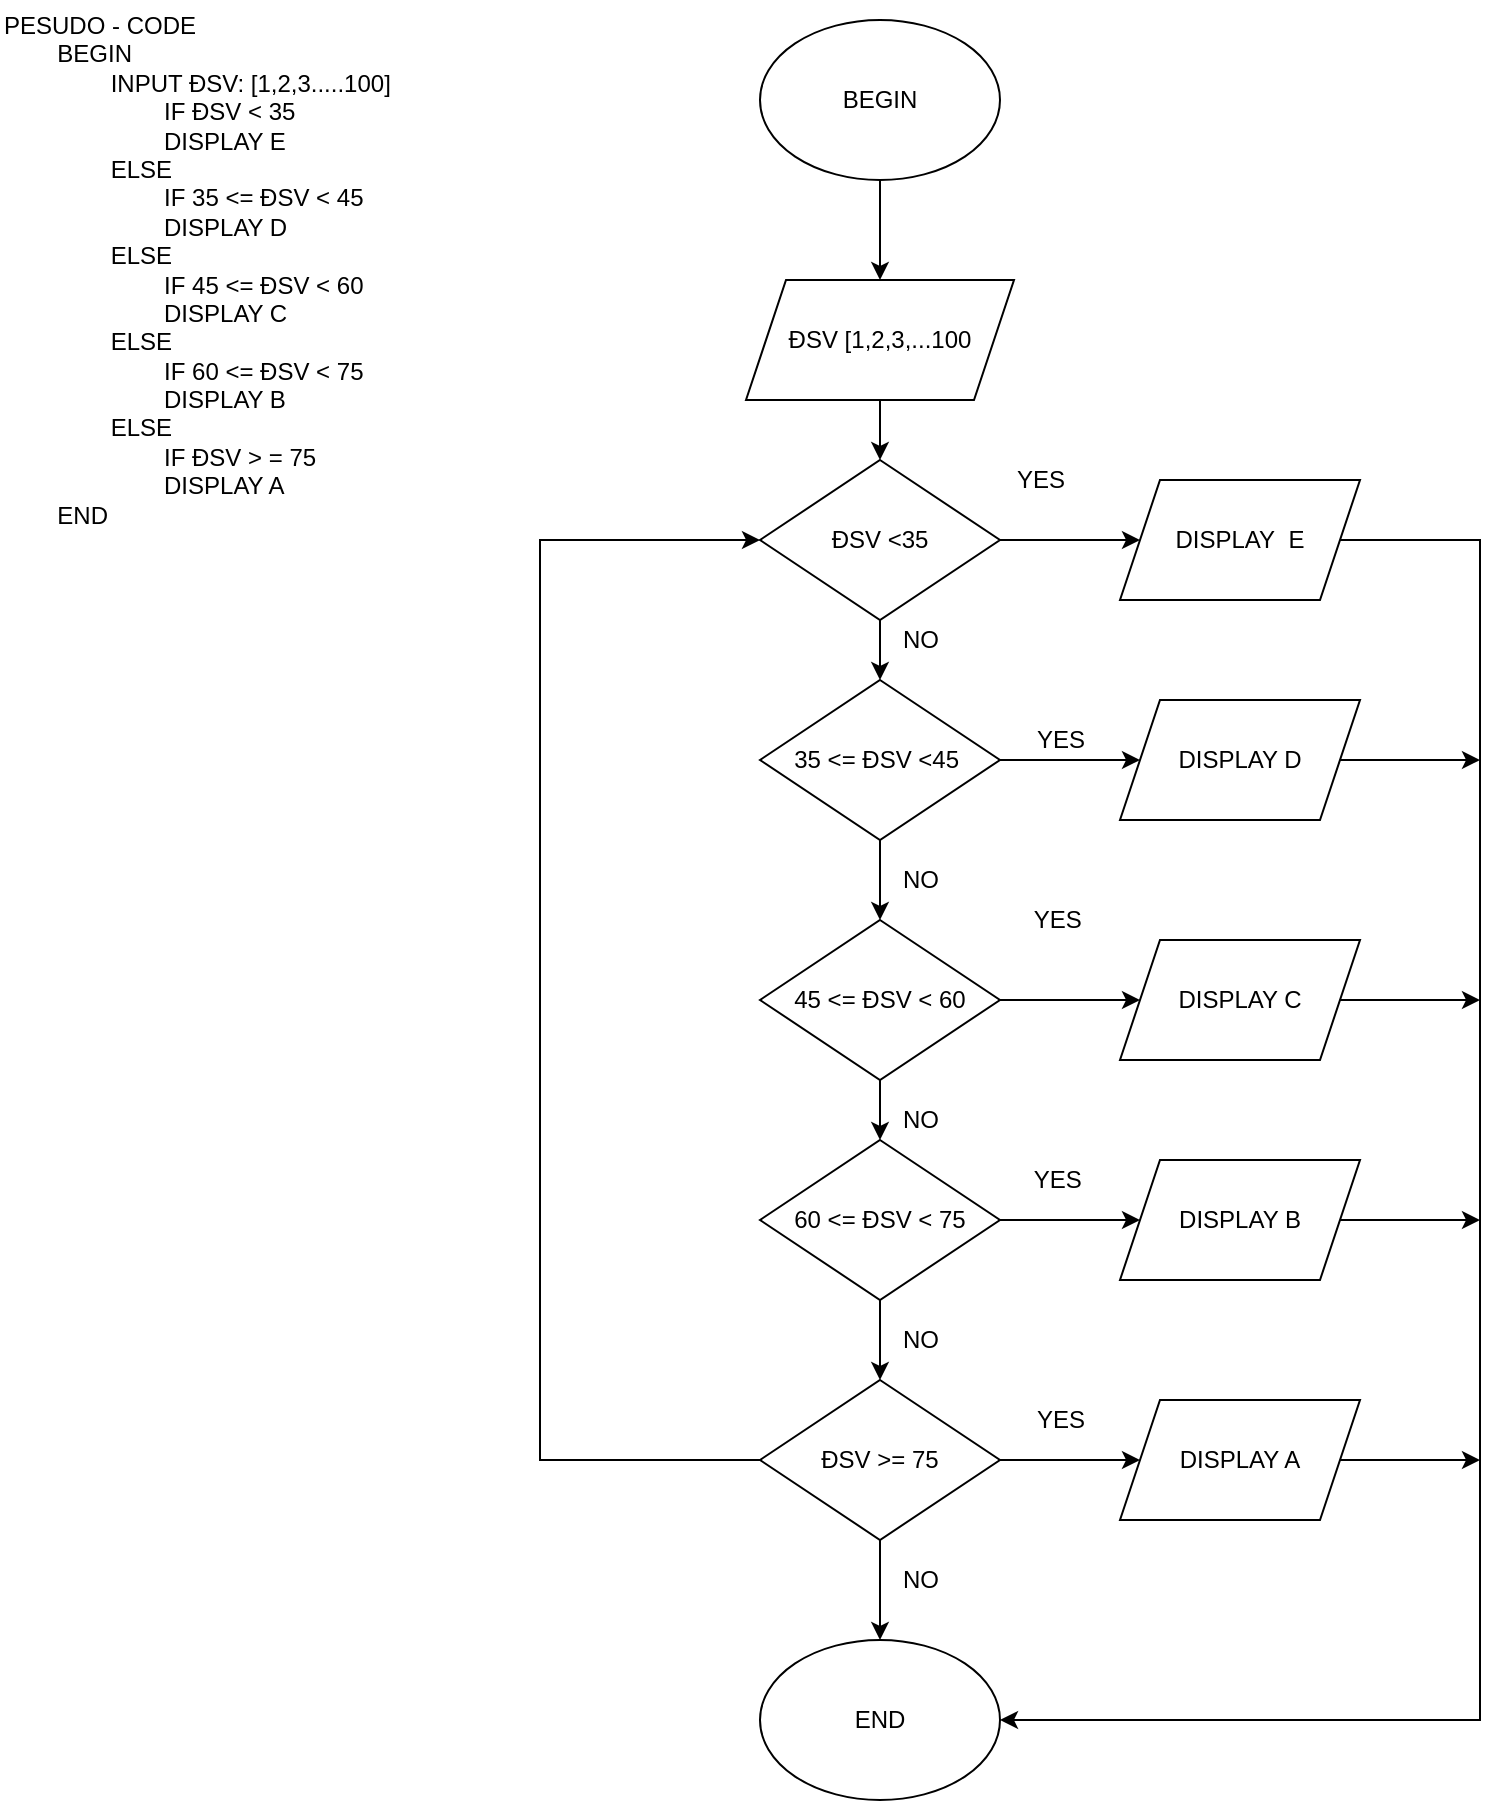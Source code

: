 <mxfile version="20.8.16" type="google"><diagram name="Page-1" id="6vdimf-G9pkdHaQcQzyS"><mxGraphModel grid="1" page="1" gridSize="10" guides="1" tooltips="1" connect="1" arrows="1" fold="1" pageScale="1" pageWidth="827" pageHeight="1169" math="0" shadow="0"><root><mxCell id="0"/><mxCell id="1" parent="0"/><mxCell id="XJmxu1umYjSvlaL0M9Pw-24" style="edgeStyle=orthogonalEdgeStyle;rounded=0;orthogonalLoop=1;jettySize=auto;html=1;entryX=0.5;entryY=0;entryDx=0;entryDy=0;" edge="1" parent="1" source="XJmxu1umYjSvlaL0M9Pw-1" target="XJmxu1umYjSvlaL0M9Pw-2"><mxGeometry relative="1" as="geometry"/></mxCell><mxCell id="XJmxu1umYjSvlaL0M9Pw-1" value="BEGIN" style="ellipse;whiteSpace=wrap;html=1;" vertex="1" parent="1"><mxGeometry x="400" y="30" width="120" height="80" as="geometry"/></mxCell><mxCell id="XJmxu1umYjSvlaL0M9Pw-17" style="edgeStyle=orthogonalEdgeStyle;rounded=0;orthogonalLoop=1;jettySize=auto;html=1;entryX=0.5;entryY=0;entryDx=0;entryDy=0;" edge="1" parent="1" source="XJmxu1umYjSvlaL0M9Pw-2" target="XJmxu1umYjSvlaL0M9Pw-3"><mxGeometry relative="1" as="geometry"/></mxCell><mxCell id="XJmxu1umYjSvlaL0M9Pw-2" value="ĐSV [1,2,3,...100" style="shape=parallelogram;perimeter=parallelogramPerimeter;whiteSpace=wrap;html=1;fixedSize=1;" vertex="1" parent="1"><mxGeometry x="393" y="160" width="134" height="60" as="geometry"/></mxCell><mxCell id="XJmxu1umYjSvlaL0M9Pw-18" style="edgeStyle=orthogonalEdgeStyle;rounded=0;orthogonalLoop=1;jettySize=auto;html=1;entryX=0.5;entryY=0;entryDx=0;entryDy=0;" edge="1" parent="1" source="XJmxu1umYjSvlaL0M9Pw-3" target="XJmxu1umYjSvlaL0M9Pw-4"><mxGeometry relative="1" as="geometry"/></mxCell><mxCell id="XJmxu1umYjSvlaL0M9Pw-27" style="edgeStyle=orthogonalEdgeStyle;rounded=0;orthogonalLoop=1;jettySize=auto;html=1;entryX=0;entryY=0.5;entryDx=0;entryDy=0;" edge="1" parent="1" source="XJmxu1umYjSvlaL0M9Pw-3" target="XJmxu1umYjSvlaL0M9Pw-9"><mxGeometry relative="1" as="geometry"/></mxCell><mxCell id="XJmxu1umYjSvlaL0M9Pw-3" value="ĐSV &amp;lt;35" style="rhombus;whiteSpace=wrap;html=1;" vertex="1" parent="1"><mxGeometry x="400" y="250" width="120" height="80" as="geometry"/></mxCell><mxCell id="XJmxu1umYjSvlaL0M9Pw-19" style="edgeStyle=orthogonalEdgeStyle;rounded=0;orthogonalLoop=1;jettySize=auto;html=1;entryX=0.5;entryY=0;entryDx=0;entryDy=0;" edge="1" parent="1" source="XJmxu1umYjSvlaL0M9Pw-4" target="XJmxu1umYjSvlaL0M9Pw-5"><mxGeometry relative="1" as="geometry"/></mxCell><mxCell id="XJmxu1umYjSvlaL0M9Pw-30" style="edgeStyle=orthogonalEdgeStyle;rounded=0;orthogonalLoop=1;jettySize=auto;html=1;entryX=0;entryY=0.5;entryDx=0;entryDy=0;" edge="1" parent="1" source="XJmxu1umYjSvlaL0M9Pw-4" target="XJmxu1umYjSvlaL0M9Pw-10"><mxGeometry relative="1" as="geometry"/></mxCell><mxCell id="XJmxu1umYjSvlaL0M9Pw-4" value="35 &amp;lt;= ĐSV &amp;lt;45&amp;nbsp;" style="rhombus;whiteSpace=wrap;html=1;" vertex="1" parent="1"><mxGeometry x="400" y="360" width="120" height="80" as="geometry"/></mxCell><mxCell id="XJmxu1umYjSvlaL0M9Pw-20" style="edgeStyle=orthogonalEdgeStyle;rounded=0;orthogonalLoop=1;jettySize=auto;html=1;entryX=0.5;entryY=0;entryDx=0;entryDy=0;" edge="1" parent="1" source="XJmxu1umYjSvlaL0M9Pw-5" target="XJmxu1umYjSvlaL0M9Pw-6"><mxGeometry relative="1" as="geometry"/></mxCell><mxCell id="XJmxu1umYjSvlaL0M9Pw-33" style="edgeStyle=orthogonalEdgeStyle;rounded=0;orthogonalLoop=1;jettySize=auto;html=1;" edge="1" parent="1" source="XJmxu1umYjSvlaL0M9Pw-5" target="XJmxu1umYjSvlaL0M9Pw-11"><mxGeometry relative="1" as="geometry"/></mxCell><mxCell id="XJmxu1umYjSvlaL0M9Pw-5" value="45 &amp;lt;= ĐSV &amp;lt; 60" style="rhombus;whiteSpace=wrap;html=1;" vertex="1" parent="1"><mxGeometry x="400" y="480" width="120" height="80" as="geometry"/></mxCell><mxCell id="XJmxu1umYjSvlaL0M9Pw-21" style="edgeStyle=orthogonalEdgeStyle;rounded=0;orthogonalLoop=1;jettySize=auto;html=1;entryX=0.5;entryY=0;entryDx=0;entryDy=0;" edge="1" parent="1" source="XJmxu1umYjSvlaL0M9Pw-6" target="XJmxu1umYjSvlaL0M9Pw-7"><mxGeometry relative="1" as="geometry"/></mxCell><mxCell id="XJmxu1umYjSvlaL0M9Pw-36" style="edgeStyle=orthogonalEdgeStyle;rounded=0;orthogonalLoop=1;jettySize=auto;html=1;entryX=0;entryY=0.5;entryDx=0;entryDy=0;" edge="1" parent="1" source="XJmxu1umYjSvlaL0M9Pw-6" target="XJmxu1umYjSvlaL0M9Pw-12"><mxGeometry relative="1" as="geometry"/></mxCell><mxCell id="XJmxu1umYjSvlaL0M9Pw-6" value="60 &amp;lt;= ĐSV &amp;lt; 75" style="rhombus;whiteSpace=wrap;html=1;" vertex="1" parent="1"><mxGeometry x="400" y="590" width="120" height="80" as="geometry"/></mxCell><mxCell id="XJmxu1umYjSvlaL0M9Pw-23" style="edgeStyle=orthogonalEdgeStyle;rounded=0;orthogonalLoop=1;jettySize=auto;html=1;entryX=0.5;entryY=0;entryDx=0;entryDy=0;" edge="1" parent="1" source="XJmxu1umYjSvlaL0M9Pw-7" target="XJmxu1umYjSvlaL0M9Pw-8"><mxGeometry relative="1" as="geometry"/></mxCell><mxCell id="XJmxu1umYjSvlaL0M9Pw-26" style="edgeStyle=orthogonalEdgeStyle;rounded=0;orthogonalLoop=1;jettySize=auto;html=1;entryX=0;entryY=0.5;entryDx=0;entryDy=0;" edge="1" parent="1" source="XJmxu1umYjSvlaL0M9Pw-7" target="XJmxu1umYjSvlaL0M9Pw-3"><mxGeometry relative="1" as="geometry"><Array as="points"><mxPoint x="290" y="750"/><mxPoint x="290" y="290"/></Array></mxGeometry></mxCell><mxCell id="XJmxu1umYjSvlaL0M9Pw-39" style="edgeStyle=orthogonalEdgeStyle;rounded=0;orthogonalLoop=1;jettySize=auto;html=1;entryX=0;entryY=0.5;entryDx=0;entryDy=0;" edge="1" parent="1" source="XJmxu1umYjSvlaL0M9Pw-7" target="XJmxu1umYjSvlaL0M9Pw-13"><mxGeometry relative="1" as="geometry"/></mxCell><mxCell id="XJmxu1umYjSvlaL0M9Pw-7" value="ĐSV &amp;gt;= 75" style="rhombus;whiteSpace=wrap;html=1;" vertex="1" parent="1"><mxGeometry x="400" y="710" width="120" height="80" as="geometry"/></mxCell><mxCell id="XJmxu1umYjSvlaL0M9Pw-8" value="END&lt;br&gt;" style="ellipse;whiteSpace=wrap;html=1;" vertex="1" parent="1"><mxGeometry x="400" y="840" width="120" height="80" as="geometry"/></mxCell><mxCell id="XJmxu1umYjSvlaL0M9Pw-42" style="edgeStyle=orthogonalEdgeStyle;rounded=0;orthogonalLoop=1;jettySize=auto;html=1;entryX=1;entryY=0.5;entryDx=0;entryDy=0;" edge="1" parent="1" source="XJmxu1umYjSvlaL0M9Pw-9" target="XJmxu1umYjSvlaL0M9Pw-8"><mxGeometry relative="1" as="geometry"><Array as="points"><mxPoint x="760" y="290"/><mxPoint x="760" y="880"/></Array></mxGeometry></mxCell><mxCell id="XJmxu1umYjSvlaL0M9Pw-9" value="DISPLAY&amp;nbsp; E" style="shape=parallelogram;perimeter=parallelogramPerimeter;whiteSpace=wrap;html=1;fixedSize=1;" vertex="1" parent="1"><mxGeometry x="580" y="260" width="120" height="60" as="geometry"/></mxCell><mxCell id="XJmxu1umYjSvlaL0M9Pw-43" style="edgeStyle=orthogonalEdgeStyle;rounded=0;orthogonalLoop=1;jettySize=auto;html=1;" edge="1" parent="1" source="XJmxu1umYjSvlaL0M9Pw-10"><mxGeometry relative="1" as="geometry"><mxPoint x="760" y="400" as="targetPoint"/></mxGeometry></mxCell><mxCell id="XJmxu1umYjSvlaL0M9Pw-10" value="DISPLAY D" style="shape=parallelogram;perimeter=parallelogramPerimeter;whiteSpace=wrap;html=1;fixedSize=1;" vertex="1" parent="1"><mxGeometry x="580" y="370" width="120" height="60" as="geometry"/></mxCell><mxCell id="XJmxu1umYjSvlaL0M9Pw-44" style="edgeStyle=orthogonalEdgeStyle;rounded=0;orthogonalLoop=1;jettySize=auto;html=1;" edge="1" parent="1" source="XJmxu1umYjSvlaL0M9Pw-11"><mxGeometry relative="1" as="geometry"><mxPoint x="760" y="520" as="targetPoint"/></mxGeometry></mxCell><mxCell id="XJmxu1umYjSvlaL0M9Pw-11" value="DISPLAY C" style="shape=parallelogram;perimeter=parallelogramPerimeter;whiteSpace=wrap;html=1;fixedSize=1;" vertex="1" parent="1"><mxGeometry x="580" y="490" width="120" height="60" as="geometry"/></mxCell><mxCell id="XJmxu1umYjSvlaL0M9Pw-45" style="edgeStyle=orthogonalEdgeStyle;rounded=0;orthogonalLoop=1;jettySize=auto;html=1;" edge="1" parent="1" source="XJmxu1umYjSvlaL0M9Pw-12"><mxGeometry relative="1" as="geometry"><mxPoint x="760" y="630" as="targetPoint"/></mxGeometry></mxCell><mxCell id="XJmxu1umYjSvlaL0M9Pw-12" value="DISPLAY B" style="shape=parallelogram;perimeter=parallelogramPerimeter;whiteSpace=wrap;html=1;fixedSize=1;" vertex="1" parent="1"><mxGeometry x="580" y="600" width="120" height="60" as="geometry"/></mxCell><mxCell id="XJmxu1umYjSvlaL0M9Pw-46" style="edgeStyle=orthogonalEdgeStyle;rounded=0;orthogonalLoop=1;jettySize=auto;html=1;" edge="1" parent="1" source="XJmxu1umYjSvlaL0M9Pw-13"><mxGeometry relative="1" as="geometry"><mxPoint x="760" y="750" as="targetPoint"/></mxGeometry></mxCell><mxCell id="XJmxu1umYjSvlaL0M9Pw-13" value="DISPLAY A" style="shape=parallelogram;perimeter=parallelogramPerimeter;whiteSpace=wrap;html=1;fixedSize=1;" vertex="1" parent="1"><mxGeometry x="580" y="720" width="120" height="60" as="geometry"/></mxCell><mxCell id="XJmxu1umYjSvlaL0M9Pw-28" value="YES" style="text;html=1;align=center;verticalAlign=middle;resizable=0;points=[];autosize=1;strokeColor=none;fillColor=none;" vertex="1" parent="1"><mxGeometry x="515" y="245" width="50" height="30" as="geometry"/></mxCell><mxCell id="XJmxu1umYjSvlaL0M9Pw-29" value="NO" style="text;html=1;align=center;verticalAlign=middle;resizable=0;points=[];autosize=1;strokeColor=none;fillColor=none;" vertex="1" parent="1"><mxGeometry x="460" y="325" width="40" height="30" as="geometry"/></mxCell><mxCell id="XJmxu1umYjSvlaL0M9Pw-31" value="YES" style="text;html=1;align=center;verticalAlign=middle;resizable=0;points=[];autosize=1;strokeColor=none;fillColor=none;" vertex="1" parent="1"><mxGeometry x="525" y="375" width="50" height="30" as="geometry"/></mxCell><mxCell id="XJmxu1umYjSvlaL0M9Pw-32" value="NO" style="text;html=1;align=center;verticalAlign=middle;resizable=0;points=[];autosize=1;strokeColor=none;fillColor=none;" vertex="1" parent="1"><mxGeometry x="460" y="445" width="40" height="30" as="geometry"/></mxCell><mxCell id="XJmxu1umYjSvlaL0M9Pw-34" value="YES&amp;nbsp;" style="text;html=1;align=center;verticalAlign=middle;resizable=0;points=[];autosize=1;strokeColor=none;fillColor=none;" vertex="1" parent="1"><mxGeometry x="525" y="465" width="50" height="30" as="geometry"/></mxCell><mxCell id="XJmxu1umYjSvlaL0M9Pw-35" value="NO" style="text;html=1;align=center;verticalAlign=middle;resizable=0;points=[];autosize=1;strokeColor=none;fillColor=none;" vertex="1" parent="1"><mxGeometry x="460" y="565" width="40" height="30" as="geometry"/></mxCell><mxCell id="XJmxu1umYjSvlaL0M9Pw-37" value="YES&amp;nbsp;" style="text;html=1;align=center;verticalAlign=middle;resizable=0;points=[];autosize=1;strokeColor=none;fillColor=none;" vertex="1" parent="1"><mxGeometry x="525" y="595" width="50" height="30" as="geometry"/></mxCell><mxCell id="XJmxu1umYjSvlaL0M9Pw-38" value="NO" style="text;html=1;align=center;verticalAlign=middle;resizable=0;points=[];autosize=1;strokeColor=none;fillColor=none;" vertex="1" parent="1"><mxGeometry x="460" y="675" width="40" height="30" as="geometry"/></mxCell><mxCell id="XJmxu1umYjSvlaL0M9Pw-40" value="YES" style="text;html=1;align=center;verticalAlign=middle;resizable=0;points=[];autosize=1;strokeColor=none;fillColor=none;" vertex="1" parent="1"><mxGeometry x="525" y="715" width="50" height="30" as="geometry"/></mxCell><mxCell id="XJmxu1umYjSvlaL0M9Pw-41" value="NO" style="text;html=1;align=center;verticalAlign=middle;resizable=0;points=[];autosize=1;strokeColor=none;fillColor=none;" vertex="1" parent="1"><mxGeometry x="460" y="795" width="40" height="30" as="geometry"/></mxCell><mxCell id="XJmxu1umYjSvlaL0M9Pw-47" value="PESUDO - CODE&lt;br&gt;&lt;span style=&quot;white-space: pre;&quot;&gt;&#9;&lt;/span&gt;BEGIN&lt;br&gt;&lt;span style=&quot;white-space: pre;&quot;&gt;&#9;&lt;span style=&quot;white-space: pre;&quot;&gt;&#9;&lt;/span&gt;&lt;/span&gt;INPUT ĐSV: [1,2,3.....100]&lt;br&gt;&lt;span style=&quot;white-space: pre;&quot;&gt;&#9;&lt;/span&gt;&lt;span style=&quot;white-space: pre;&quot;&gt;&#9;&lt;span style=&quot;white-space: pre;&quot;&gt;&#9;&lt;/span&gt;&lt;/span&gt;IF ĐSV &amp;lt; 35&lt;br&gt;&lt;span style=&quot;white-space: pre;&quot;&gt;&#9;&lt;/span&gt;&lt;span style=&quot;white-space: pre;&quot;&gt;&#9;&lt;/span&gt;&lt;span style=&quot;white-space: pre;&quot;&gt;&#9;&lt;/span&gt;DISPLAY E&lt;br&gt;&lt;span style=&quot;white-space: pre;&quot;&gt;&#9;&lt;span style=&quot;white-space: pre;&quot;&gt;&#9;&lt;/span&gt;&lt;/span&gt;ELSE&lt;br&gt;&lt;span style=&quot;white-space: pre;&quot;&gt;&#9;&lt;span style=&quot;white-space: pre;&quot;&gt;&#9;&lt;span style=&quot;white-space: pre;&quot;&gt;&#9;&lt;/span&gt;&lt;/span&gt;&lt;/span&gt;IF 35 &amp;lt;= ĐSV &amp;lt; 45&lt;br&gt;&lt;span style=&quot;white-space: pre;&quot;&gt;&#9;&lt;/span&gt;&lt;span style=&quot;white-space: pre;&quot;&gt;&#9;&lt;/span&gt;&lt;span style=&quot;white-space: pre;&quot;&gt;&#9;&lt;/span&gt;DISPLAY D&lt;br&gt;&lt;span style=&quot;white-space: pre;&quot;&gt;&#9;&lt;/span&gt;&lt;span style=&quot;white-space: pre;&quot;&gt;&#9;&lt;/span&gt;ELSE&lt;br&gt;&lt;span style=&quot;white-space: pre;&quot;&gt;&#9;&lt;/span&gt;&lt;span style=&quot;white-space: pre;&quot;&gt;&#9;&lt;/span&gt;&lt;span style=&quot;white-space: pre;&quot;&gt;&#9;&lt;/span&gt;IF 45 &amp;lt;= ĐSV &amp;lt; 60&lt;br&gt;&lt;span style=&quot;white-space: pre;&quot;&gt;&#9;&lt;/span&gt;&lt;span style=&quot;white-space: pre;&quot;&gt;&#9;&lt;/span&gt;&lt;span style=&quot;white-space: pre;&quot;&gt;&#9;&lt;/span&gt;DISPLAY C&lt;br&gt;&lt;span style=&quot;white-space: pre;&quot;&gt;&#9;&lt;/span&gt;&lt;span style=&quot;white-space: pre;&quot;&gt;&#9;&lt;/span&gt;ELSE&lt;br&gt;&lt;span style=&quot;white-space: pre;&quot;&gt;&#9;&lt;/span&gt;&lt;span style=&quot;white-space: pre;&quot;&gt;&#9;&lt;/span&gt;&lt;span style=&quot;white-space: pre;&quot;&gt;&#9;&lt;/span&gt;IF 60 &amp;lt;= ĐSV &amp;lt; 75&lt;br&gt;&lt;span style=&quot;white-space: pre;&quot;&gt;&#9;&lt;/span&gt;&lt;span style=&quot;white-space: pre;&quot;&gt;&#9;&lt;/span&gt;&lt;span style=&quot;white-space: pre;&quot;&gt;&#9;&lt;/span&gt;DISPLAY B&lt;br&gt;&lt;span style=&quot;white-space: pre;&quot;&gt;&#9;&lt;/span&gt;&lt;span style=&quot;white-space: pre;&quot;&gt;&#9;&lt;/span&gt;ELSE&lt;br&gt;&lt;span style=&quot;white-space: pre;&quot;&gt;&#9;&lt;/span&gt;&lt;span style=&quot;white-space: pre;&quot;&gt;&#9;&lt;/span&gt;&lt;span style=&quot;white-space: pre;&quot;&gt;&#9;&lt;/span&gt;IF ĐSV &amp;gt; = 75&lt;br&gt;&lt;span style=&quot;white-space: pre;&quot;&gt;&#9;&lt;/span&gt;&lt;span style=&quot;white-space: pre;&quot;&gt;&#9;&lt;/span&gt;&lt;span style=&quot;white-space: pre;&quot;&gt;&#9;&lt;/span&gt;DISPLAY A&lt;br&gt;&lt;span style=&quot;white-space: pre;&quot;&gt;&#9;&lt;/span&gt;END" style="text;html=1;align=left;verticalAlign=middle;resizable=0;points=[];autosize=1;strokeColor=none;fillColor=none;" vertex="1" parent="1"><mxGeometry x="20" y="20" width="220" height="270" as="geometry"/></mxCell></root></mxGraphModel></diagram></mxfile>